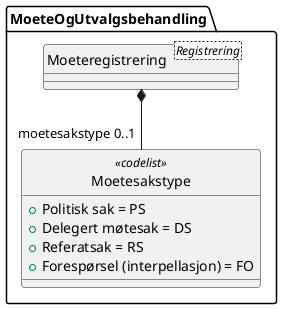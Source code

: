 @startuml
skinparam nodesep 100
hide circle
class MoeteOgUtvalgsbehandling.Moetesakstype <<codelist>> {
  +Politisk sak = PS
  +Delegert møtesak = DS
  +Referatsak = RS
  {field} +Forespørsel (interpellasjon) = FO
}
class MoeteOgUtvalgsbehandling.Moeteregistrering <Registrering> {
}
MoeteOgUtvalgsbehandling.Moeteregistrering *-- "moetesakstype 0..1" MoeteOgUtvalgsbehandling.Moetesakstype
@enduml
